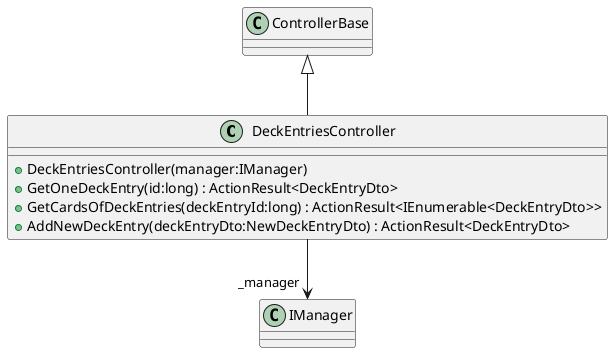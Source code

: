 @startuml
class DeckEntriesController {
    + DeckEntriesController(manager:IManager)
    + GetOneDeckEntry(id:long) : ActionResult<DeckEntryDto>
    + GetCardsOfDeckEntries(deckEntryId:long) : ActionResult<IEnumerable<DeckEntryDto>>
    + AddNewDeckEntry(deckEntryDto:NewDeckEntryDto) : ActionResult<DeckEntryDto>
}
ControllerBase <|-- DeckEntriesController
DeckEntriesController --> "_manager" IManager
@enduml
